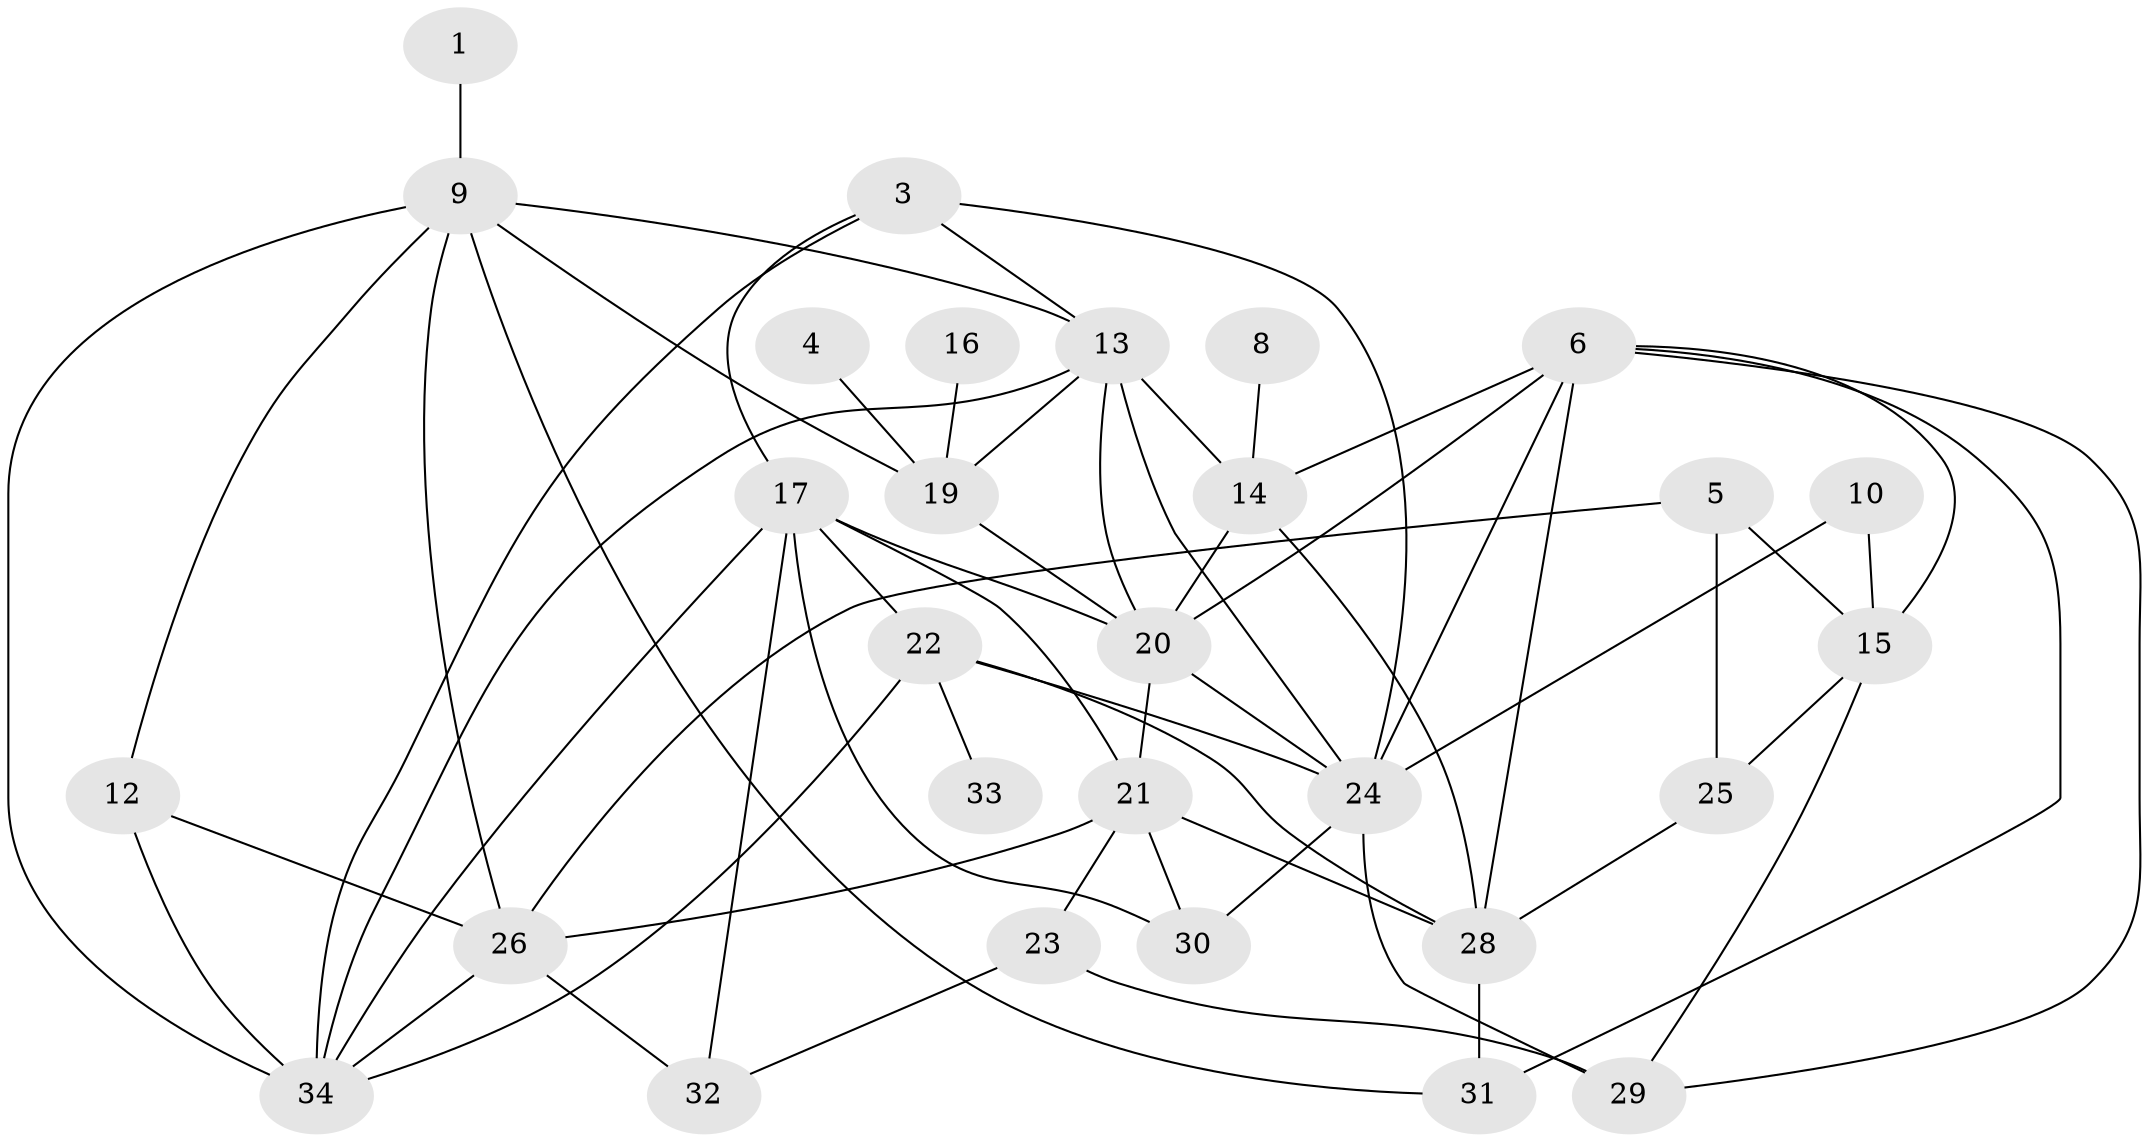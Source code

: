 // original degree distribution, {2: 0.2545454545454545, 6: 0.045454545454545456, 3: 0.21818181818181817, 1: 0.20909090909090908, 4: 0.13636363636363635, 0: 0.045454545454545456, 5: 0.07272727272727272, 8: 0.00909090909090909, 7: 0.00909090909090909}
// Generated by graph-tools (version 1.1) at 2025/35/03/04/25 23:35:48]
// undirected, 29 vertices, 62 edges
graph export_dot {
  node [color=gray90,style=filled];
  1;
  3;
  4;
  5;
  6;
  8;
  9;
  10;
  12;
  13;
  14;
  15;
  16;
  17;
  19;
  20;
  21;
  22;
  23;
  24;
  25;
  26;
  28;
  29;
  30;
  31;
  32;
  33;
  34;
  1 -- 9 [weight=1.0];
  3 -- 13 [weight=1.0];
  3 -- 17 [weight=1.0];
  3 -- 24 [weight=1.0];
  3 -- 34 [weight=1.0];
  4 -- 19 [weight=1.0];
  5 -- 15 [weight=1.0];
  5 -- 25 [weight=1.0];
  5 -- 26 [weight=2.0];
  6 -- 14 [weight=2.0];
  6 -- 15 [weight=1.0];
  6 -- 20 [weight=1.0];
  6 -- 24 [weight=1.0];
  6 -- 28 [weight=1.0];
  6 -- 29 [weight=1.0];
  6 -- 31 [weight=1.0];
  8 -- 14 [weight=1.0];
  9 -- 12 [weight=1.0];
  9 -- 13 [weight=1.0];
  9 -- 19 [weight=2.0];
  9 -- 26 [weight=1.0];
  9 -- 31 [weight=1.0];
  9 -- 34 [weight=1.0];
  10 -- 15 [weight=1.0];
  10 -- 24 [weight=1.0];
  12 -- 26 [weight=1.0];
  12 -- 34 [weight=1.0];
  13 -- 14 [weight=1.0];
  13 -- 19 [weight=2.0];
  13 -- 20 [weight=1.0];
  13 -- 24 [weight=1.0];
  13 -- 34 [weight=1.0];
  14 -- 20 [weight=1.0];
  14 -- 28 [weight=1.0];
  15 -- 25 [weight=1.0];
  15 -- 29 [weight=1.0];
  16 -- 19 [weight=1.0];
  17 -- 20 [weight=1.0];
  17 -- 21 [weight=1.0];
  17 -- 22 [weight=1.0];
  17 -- 30 [weight=1.0];
  17 -- 32 [weight=1.0];
  17 -- 34 [weight=1.0];
  19 -- 20 [weight=2.0];
  20 -- 21 [weight=1.0];
  20 -- 24 [weight=1.0];
  21 -- 23 [weight=1.0];
  21 -- 26 [weight=1.0];
  21 -- 28 [weight=1.0];
  21 -- 30 [weight=1.0];
  22 -- 24 [weight=1.0];
  22 -- 28 [weight=2.0];
  22 -- 33 [weight=1.0];
  22 -- 34 [weight=1.0];
  23 -- 29 [weight=1.0];
  23 -- 32 [weight=1.0];
  24 -- 29 [weight=2.0];
  24 -- 30 [weight=1.0];
  25 -- 28 [weight=1.0];
  26 -- 32 [weight=1.0];
  26 -- 34 [weight=1.0];
  28 -- 31 [weight=3.0];
}
